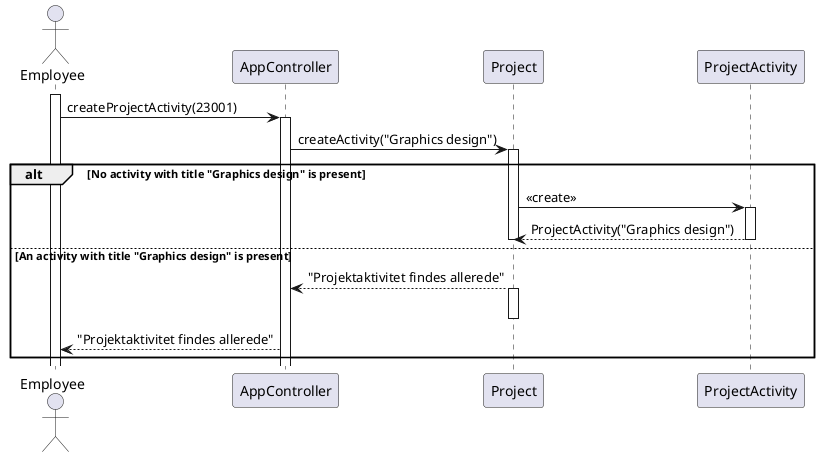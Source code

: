 @startuml createActivityNoPLCase1
actor "Employee" as emp
participant AppController as app
participant Project as p
participant ProjectActivity as ppa

activate emp
emp -> app : createProjectActivity(23001)
activate app
app -> p : createActivity("Graphics design")
activate p
alt No activity with title "Graphics design" is present
p -> ppa : <<create>>
activate ppa
ppa --> p : ProjectActivity("Graphics design")
deactivate ppa
deactivate p
else An activity with title "Graphics design" is present
p --> app : "Projektaktivitet findes allerede"
activate p
deactivate p
app --> emp : "Projektaktivitet findes allerede"
end
@enduml